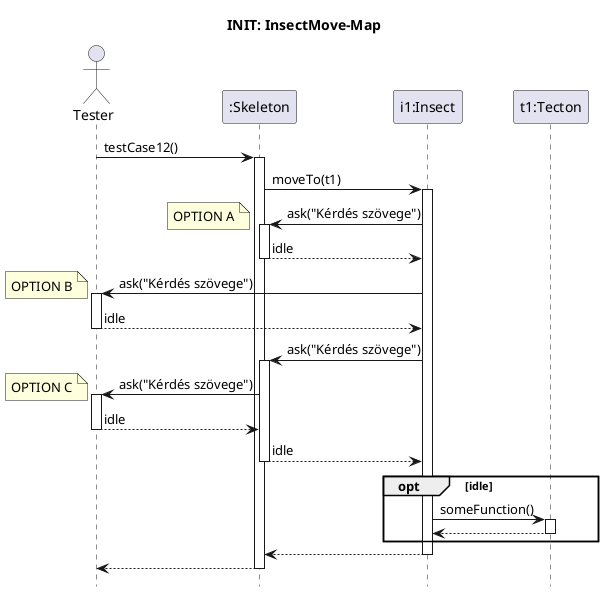 @startuml temp
hide footbox
title INIT: InsectMove-Map

actor Tester
'TODO: Skeleton neve :Skeleton vagy csak Skeleton?
participant ":Skeleton" as S
participant "i1:Insect" as insect
participant "t1:Tecton" as tecton

Tester -> S : testCase12()
activate S
S -> insect : moveTo(t1)
activate insect


S <- insect : ask("Kérdés szövege")
activate S
note left
    OPTION A
end note
return idle


Tester <- insect : ask("Kérdés szövege")
activate Tester
note left
    OPTION B
end note
return idle


S <- insect : ask("Kérdés szövege")
activate S
Tester <- S : ask("Kérdés szövege")
activate Tester
note left
    OPTION C
end note
return idle
return idle

opt idle

    insect -> tecton : someFunction()
    activate tecton
    return
end

return
return

@enduml